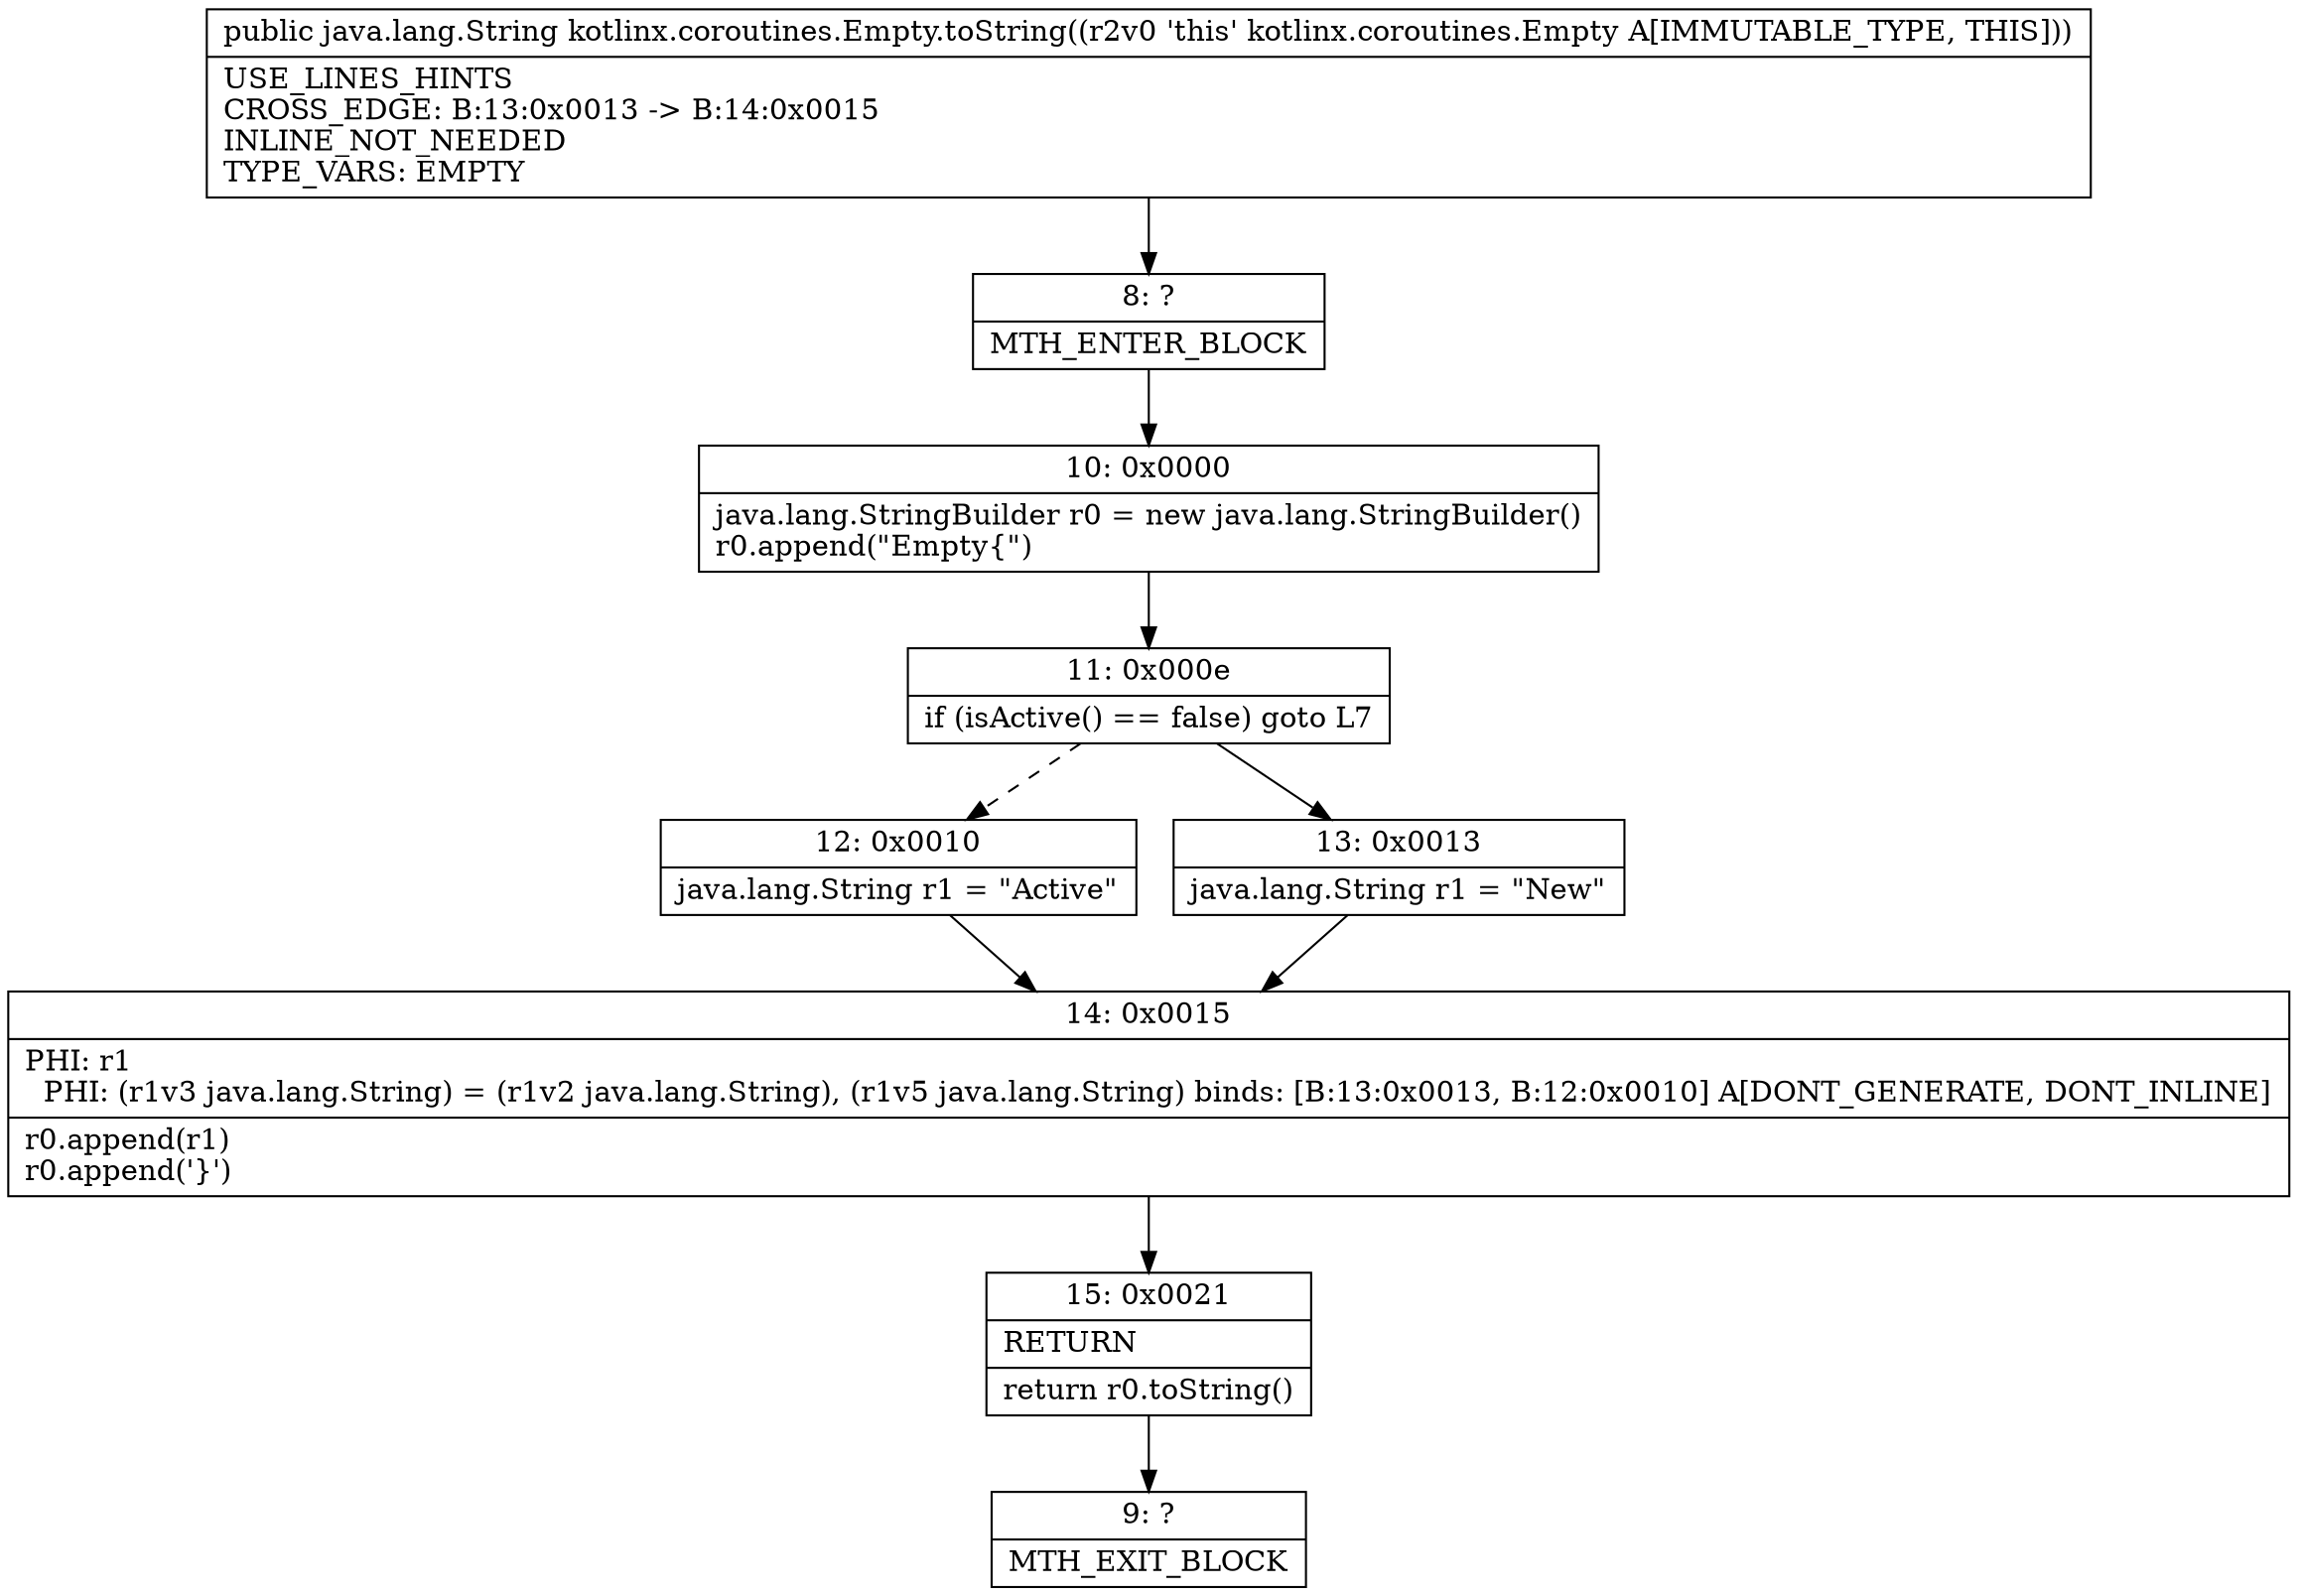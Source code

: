 digraph "CFG forkotlinx.coroutines.Empty.toString()Ljava\/lang\/String;" {
Node_8 [shape=record,label="{8\:\ ?|MTH_ENTER_BLOCK\l}"];
Node_10 [shape=record,label="{10\:\ 0x0000|java.lang.StringBuilder r0 = new java.lang.StringBuilder()\lr0.append(\"Empty\{\")\l}"];
Node_11 [shape=record,label="{11\:\ 0x000e|if (isActive() == false) goto L7\l}"];
Node_12 [shape=record,label="{12\:\ 0x0010|java.lang.String r1 = \"Active\"\l}"];
Node_14 [shape=record,label="{14\:\ 0x0015|PHI: r1 \l  PHI: (r1v3 java.lang.String) = (r1v2 java.lang.String), (r1v5 java.lang.String) binds: [B:13:0x0013, B:12:0x0010] A[DONT_GENERATE, DONT_INLINE]\l|r0.append(r1)\lr0.append('\}')\l}"];
Node_15 [shape=record,label="{15\:\ 0x0021|RETURN\l|return r0.toString()\l}"];
Node_9 [shape=record,label="{9\:\ ?|MTH_EXIT_BLOCK\l}"];
Node_13 [shape=record,label="{13\:\ 0x0013|java.lang.String r1 = \"New\"\l}"];
MethodNode[shape=record,label="{public java.lang.String kotlinx.coroutines.Empty.toString((r2v0 'this' kotlinx.coroutines.Empty A[IMMUTABLE_TYPE, THIS]))  | USE_LINES_HINTS\lCROSS_EDGE: B:13:0x0013 \-\> B:14:0x0015\lINLINE_NOT_NEEDED\lTYPE_VARS: EMPTY\l}"];
MethodNode -> Node_8;Node_8 -> Node_10;
Node_10 -> Node_11;
Node_11 -> Node_12[style=dashed];
Node_11 -> Node_13;
Node_12 -> Node_14;
Node_14 -> Node_15;
Node_15 -> Node_9;
Node_13 -> Node_14;
}

